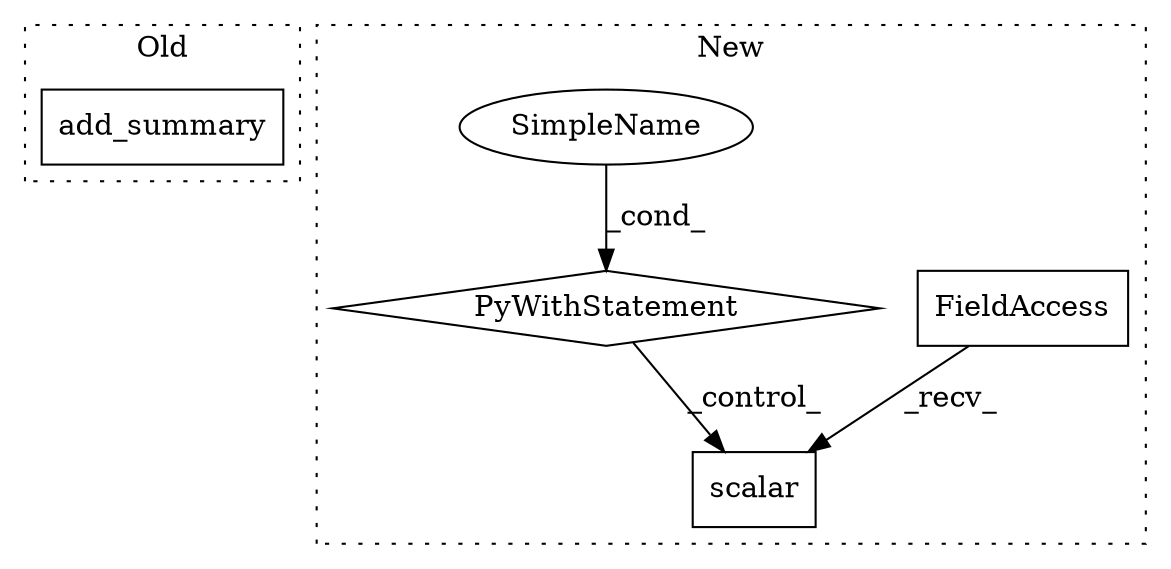 digraph G {
subgraph cluster0 {
1 [label="add_summary" a="32" s="10366,10399" l="12,1" shape="box"];
label = "Old";
style="dotted";
}
subgraph cluster1 {
2 [label="scalar" a="32" s="8136,8190" l="7,1" shape="box"];
3 [label="FieldAccess" a="22" s="8117" l="18" shape="box"];
4 [label="SimpleName" a="42" s="" l="" shape="ellipse"];
5 [label="PyWithStatement" a="104" s="6734,6768" l="10,2" shape="diamond"];
label = "New";
style="dotted";
}
3 -> 2 [label="_recv_"];
4 -> 5 [label="_cond_"];
5 -> 2 [label="_control_"];
}